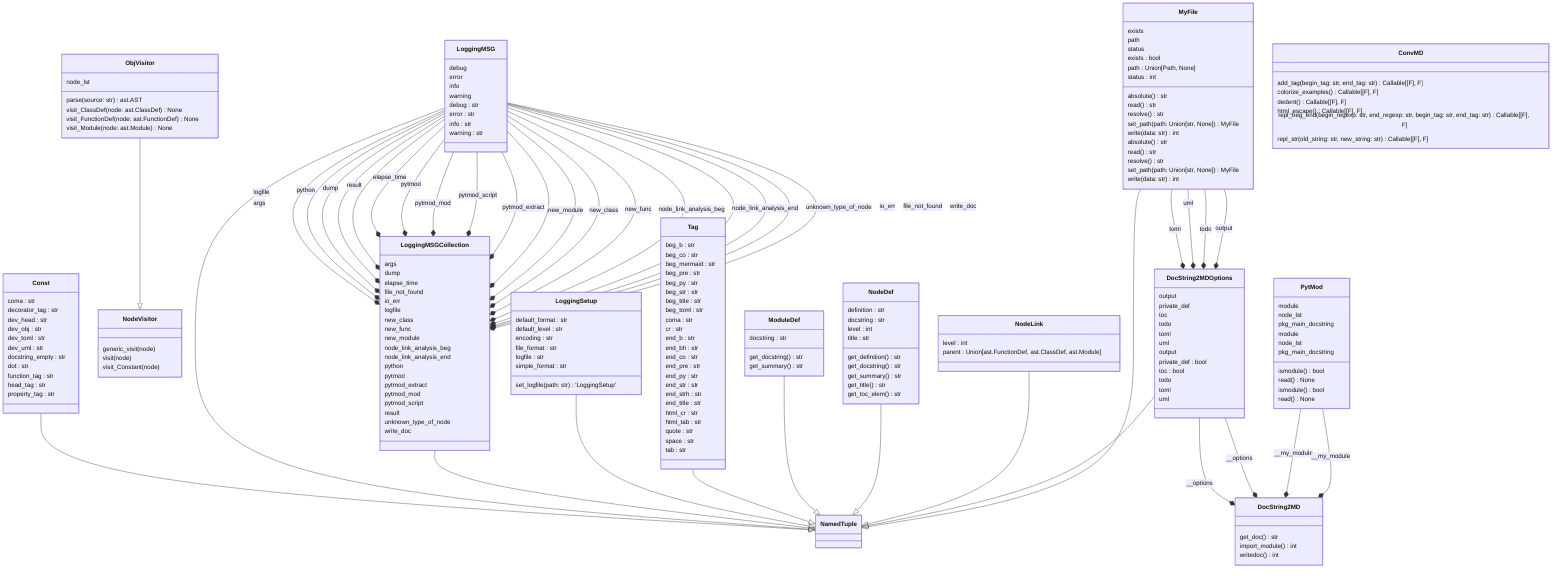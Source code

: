 classDiagram
  class DocString2MDOptions {
    output
    private_def
    toc
    todo
    toml
    uml
  }
  class LoggingMSG {
    debug
    error
    info
    warning
  }
  class MyFile {
    exists
    path
    status
    absolute() str
    read() str
    resolve() str
    set_path(path: Union[str, None]) MyFile
    write(data: str) int
  }
  class NodeVisitor {
    generic_visit(node)
    visit(node)
    visit_Constant(node)
  }
  class PytMod {
    module
    node_lst
    pkg_main_docstring
    ismodule() bool
    read() None
  }
  class Const {
    coma : str
    decorator_tag : str
    dev_head : str
    dev_obj : str
    dev_toml : str
    dev_uml : str
    docstring_empty : str
    dot : str
    function_tag : str
    head_tag : str
    property_tag : str
  }
  class LoggingMSG {
    debug : str
    error : str
    info : str
    warning : str
  }
  class LoggingMSGCollection {
    args
    dump
    elapse_time
    file_not_found
    io_err
    logfile
    new_class
    new_func
    new_module
    node_link_analysis_beg
    node_link_analysis_end
    python
    pytmod
    pytmod_extract
    pytmod_mod
    pytmod_script
    result
    unknown_type_of_node
    write_doc
  }
  class LoggingSetup {
    default_format : str
    default_level : str
    encoding : str
    file_format : str
    logfile : str
    simple_format : str
    set_logfile(path: str) 'LoggingSetup'
  }
  class Tag {
    beg_b : str
    beg_co : str
    beg_mermaid : str
    beg_pre : str
    beg_py : str
    beg_str : str
    beg_title : str
    beg_toml : str
    coma : str
    cr : str
    end_b : str
    end_bh : str
    end_co : str
    end_pre : str
    end_py : str
    end_str : str
    end_strh : str
    end_title : str
    html_cr : str
    html_tab : str
    quote : str
    space : str
    tab : str
  }
  class ModuleDef {
    docstring : str
    get_docstring() str
    get_summary() str
  }
  class NodeDef {
    definition : str
    docstring : str
    level : int
    title : str
    get_definition() str
    get_docstring() str
    get_summary() str
    get_title() str
    get_toc_elem() str
  }
  class NodeLink {
    level : int
    parent : Union[ast.FunctionDef, ast.ClassDef, ast.Module]
  }
  class ObjVisitor {
    node_lst
    parse(source: str) ast.AST
    visit_ClassDef(node: ast.ClassDef) None
    visit_FunctionDef(node: ast.FunctionDef) None
    visit_Module(node: ast.Module) None
  }
  class ConvMD {
    add_tag(begin_tag: str, end_tag: str) Callable[[F], F]
    colorize_examples() Callable[[F], F]
    dedent() Callable[[F], F]
    html_escape() Callable[[F], F]
    repl_beg_end(begin_regexp: str, end_regexp: str, begin_tag: str, end_tag: str) Callable[[F], F]
    repl_str(old_string: str, new_string: str) Callable[[F], F]
  }
  class DocString2MD {
    get_doc() str
    import_module() int
    writedoc() int
  }
  class DocString2MDOptions {
    output
    private_def : bool
    toc : bool
    todo
    toml
    uml
  }
  class MyFile {
    exists : bool
    path : Union[Path, None]
    status : int
    absolute() str
    read() str
    resolve() str
    set_path(path: Union[str, None]) MyFile
    write(data: str) int
  }
  class PytMod {
    module
    node_lst
    pkg_main_docstring
    ismodule() bool
    read() None
  }
  class NamedTuple {
  }
  Const --|> NamedTuple
  LoggingMSG --|> NamedTuple
  LoggingMSGCollection --|> NamedTuple
  LoggingSetup --|> NamedTuple
  Tag --|> NamedTuple
  ModuleDef --|> NamedTuple
  NodeDef --|> NamedTuple
  NodeLink --|> NamedTuple
  ObjVisitor --|> NodeVisitor
  DocString2MDOptions --|> NamedTuple
  MyFile --|> NamedTuple
  DocString2MDOptions --* DocString2MD : __options
  DocString2MDOptions --* DocString2MD : __options
  LoggingMSG --* LoggingMSGCollection : logfile
  LoggingMSG --* LoggingMSGCollection : args
  LoggingMSG --* LoggingMSGCollection : python
  LoggingMSG --* LoggingMSGCollection : dump
  LoggingMSG --* LoggingMSGCollection : result
  LoggingMSG --* LoggingMSGCollection : elapse_time
  LoggingMSG --* LoggingMSGCollection : pytmod
  LoggingMSG --* LoggingMSGCollection : pytmod_mod
  LoggingMSG --* LoggingMSGCollection : pytmod_script
  LoggingMSG --* LoggingMSGCollection : pytmod_extract
  LoggingMSG --* LoggingMSGCollection : new_module
  LoggingMSG --* LoggingMSGCollection : new_class
  LoggingMSG --* LoggingMSGCollection : new_func
  LoggingMSG --* LoggingMSGCollection : node_link_analysis_beg
  LoggingMSG --* LoggingMSGCollection : node_link_analysis_end
  LoggingMSG --* LoggingMSGCollection : unknown_type_of_node
  LoggingMSG --* LoggingMSGCollection : io_err
  LoggingMSG --* LoggingMSGCollection : file_not_found
  LoggingMSG --* LoggingMSGCollection : write_doc
  MyFile --* DocString2MDOptions : toml
  MyFile --* DocString2MDOptions : uml
  MyFile --* DocString2MDOptions : todo
  MyFile --* DocString2MDOptions : output
  PytMod --* DocString2MD : __my_module
  PytMod --* DocString2MD : __my_module